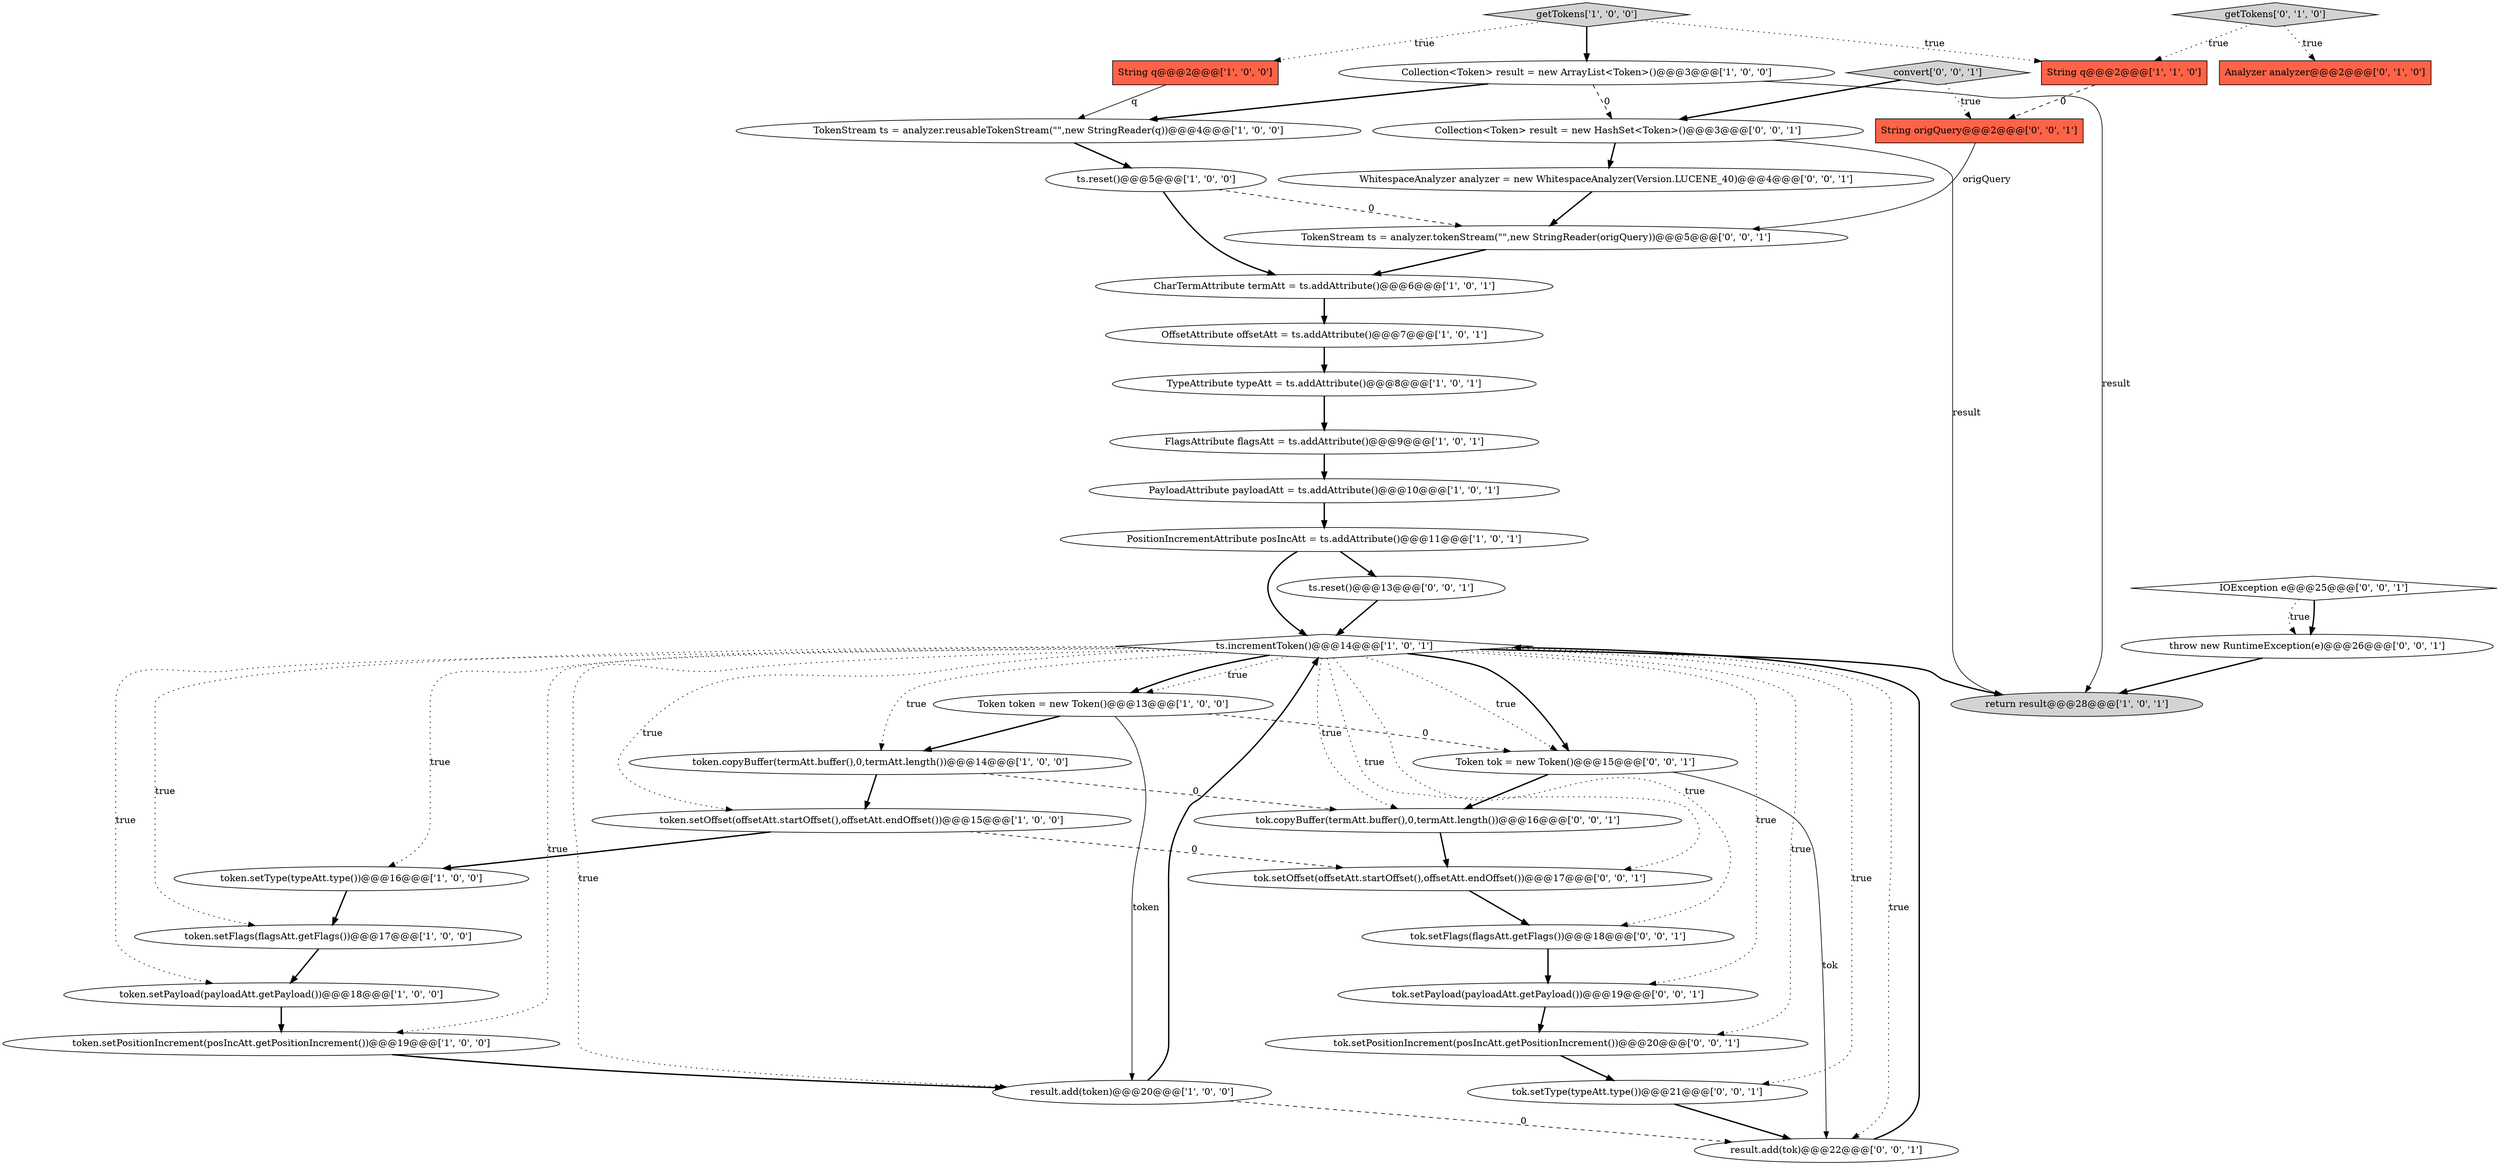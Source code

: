 digraph {
10 [style = filled, label = "TokenStream ts = analyzer.reusableTokenStream(\"\",new StringReader(q))@@@4@@@['1', '0', '0']", fillcolor = white, shape = ellipse image = "AAA0AAABBB1BBB"];
15 [style = filled, label = "token.setType(typeAtt.type())@@@16@@@['1', '0', '0']", fillcolor = white, shape = ellipse image = "AAA0AAABBB1BBB"];
36 [style = filled, label = "String origQuery@@@2@@@['0', '0', '1']", fillcolor = tomato, shape = box image = "AAA0AAABBB3BBB"];
11 [style = filled, label = "token.setPositionIncrement(posIncAtt.getPositionIncrement())@@@19@@@['1', '0', '0']", fillcolor = white, shape = ellipse image = "AAA0AAABBB1BBB"];
22 [style = filled, label = "Analyzer analyzer@@@2@@@['0', '1', '0']", fillcolor = tomato, shape = box image = "AAA0AAABBB2BBB"];
27 [style = filled, label = "tok.setPayload(payloadAtt.getPayload())@@@19@@@['0', '0', '1']", fillcolor = white, shape = ellipse image = "AAA0AAABBB3BBB"];
31 [style = filled, label = "ts.reset()@@@13@@@['0', '0', '1']", fillcolor = white, shape = ellipse image = "AAA0AAABBB3BBB"];
6 [style = filled, label = "result.add(token)@@@20@@@['1', '0', '0']", fillcolor = white, shape = ellipse image = "AAA0AAABBB1BBB"];
19 [style = filled, label = "token.setOffset(offsetAtt.startOffset(),offsetAtt.endOffset())@@@15@@@['1', '0', '0']", fillcolor = white, shape = ellipse image = "AAA0AAABBB1BBB"];
13 [style = filled, label = "getTokens['1', '0', '0']", fillcolor = lightgray, shape = diamond image = "AAA0AAABBB1BBB"];
37 [style = filled, label = "tok.setType(typeAtt.type())@@@21@@@['0', '0', '1']", fillcolor = white, shape = ellipse image = "AAA0AAABBB3BBB"];
12 [style = filled, label = "token.setPayload(payloadAtt.getPayload())@@@18@@@['1', '0', '0']", fillcolor = white, shape = ellipse image = "AAA0AAABBB1BBB"];
34 [style = filled, label = "Collection<Token> result = new HashSet<Token>()@@@3@@@['0', '0', '1']", fillcolor = white, shape = ellipse image = "AAA0AAABBB3BBB"];
38 [style = filled, label = "throw new RuntimeException(e)@@@26@@@['0', '0', '1']", fillcolor = white, shape = ellipse image = "AAA0AAABBB3BBB"];
16 [style = filled, label = "PositionIncrementAttribute posIncAtt = ts.addAttribute()@@@11@@@['1', '0', '1']", fillcolor = white, shape = ellipse image = "AAA0AAABBB1BBB"];
2 [style = filled, label = "token.setFlags(flagsAtt.getFlags())@@@17@@@['1', '0', '0']", fillcolor = white, shape = ellipse image = "AAA0AAABBB1BBB"];
24 [style = filled, label = "tok.setPositionIncrement(posIncAtt.getPositionIncrement())@@@20@@@['0', '0', '1']", fillcolor = white, shape = ellipse image = "AAA0AAABBB3BBB"];
30 [style = filled, label = "tok.setFlags(flagsAtt.getFlags())@@@18@@@['0', '0', '1']", fillcolor = white, shape = ellipse image = "AAA0AAABBB3BBB"];
3 [style = filled, label = "TypeAttribute typeAtt = ts.addAttribute()@@@8@@@['1', '0', '1']", fillcolor = white, shape = ellipse image = "AAA0AAABBB1BBB"];
17 [style = filled, label = "token.copyBuffer(termAtt.buffer(),0,termAtt.length())@@@14@@@['1', '0', '0']", fillcolor = white, shape = ellipse image = "AAA0AAABBB1BBB"];
21 [style = filled, label = "FlagsAttribute flagsAtt = ts.addAttribute()@@@9@@@['1', '0', '1']", fillcolor = white, shape = ellipse image = "AAA0AAABBB1BBB"];
28 [style = filled, label = "WhitespaceAnalyzer analyzer = new WhitespaceAnalyzer(Version.LUCENE_40)@@@4@@@['0', '0', '1']", fillcolor = white, shape = ellipse image = "AAA0AAABBB3BBB"];
9 [style = filled, label = "OffsetAttribute offsetAtt = ts.addAttribute()@@@7@@@['1', '0', '1']", fillcolor = white, shape = ellipse image = "AAA0AAABBB1BBB"];
5 [style = filled, label = "String q@@@2@@@['1', '1', '0']", fillcolor = tomato, shape = box image = "AAA0AAABBB1BBB"];
35 [style = filled, label = "Token tok = new Token()@@@15@@@['0', '0', '1']", fillcolor = white, shape = ellipse image = "AAA0AAABBB3BBB"];
18 [style = filled, label = "PayloadAttribute payloadAtt = ts.addAttribute()@@@10@@@['1', '0', '1']", fillcolor = white, shape = ellipse image = "AAA0AAABBB1BBB"];
23 [style = filled, label = "getTokens['0', '1', '0']", fillcolor = lightgray, shape = diamond image = "AAA0AAABBB2BBB"];
8 [style = filled, label = "CharTermAttribute termAtt = ts.addAttribute()@@@6@@@['1', '0', '1']", fillcolor = white, shape = ellipse image = "AAA0AAABBB1BBB"];
7 [style = filled, label = "return result@@@28@@@['1', '0', '1']", fillcolor = lightgray, shape = ellipse image = "AAA0AAABBB1BBB"];
14 [style = filled, label = "ts.incrementToken()@@@14@@@['1', '0', '1']", fillcolor = white, shape = diamond image = "AAA0AAABBB1BBB"];
39 [style = filled, label = "tok.setOffset(offsetAtt.startOffset(),offsetAtt.endOffset())@@@17@@@['0', '0', '1']", fillcolor = white, shape = ellipse image = "AAA0AAABBB3BBB"];
32 [style = filled, label = "IOException e@@@25@@@['0', '0', '1']", fillcolor = white, shape = diamond image = "AAA0AAABBB3BBB"];
4 [style = filled, label = "String q@@@2@@@['1', '0', '0']", fillcolor = tomato, shape = box image = "AAA0AAABBB1BBB"];
29 [style = filled, label = "TokenStream ts = analyzer.tokenStream(\"\",new StringReader(origQuery))@@@5@@@['0', '0', '1']", fillcolor = white, shape = ellipse image = "AAA0AAABBB3BBB"];
33 [style = filled, label = "result.add(tok)@@@22@@@['0', '0', '1']", fillcolor = white, shape = ellipse image = "AAA0AAABBB3BBB"];
1 [style = filled, label = "Token token = new Token()@@@13@@@['1', '0', '0']", fillcolor = white, shape = ellipse image = "AAA0AAABBB1BBB"];
25 [style = filled, label = "tok.copyBuffer(termAtt.buffer(),0,termAtt.length())@@@16@@@['0', '0', '1']", fillcolor = white, shape = ellipse image = "AAA0AAABBB3BBB"];
20 [style = filled, label = "Collection<Token> result = new ArrayList<Token>()@@@3@@@['1', '0', '0']", fillcolor = white, shape = ellipse image = "AAA0AAABBB1BBB"];
26 [style = filled, label = "convert['0', '0', '1']", fillcolor = lightgray, shape = diamond image = "AAA0AAABBB3BBB"];
0 [style = filled, label = "ts.reset()@@@5@@@['1', '0', '0']", fillcolor = white, shape = ellipse image = "AAA0AAABBB1BBB"];
24->37 [style = bold, label=""];
14->7 [style = bold, label=""];
32->38 [style = bold, label=""];
20->34 [style = dashed, label="0"];
8->9 [style = bold, label=""];
13->4 [style = dotted, label="true"];
29->8 [style = bold, label=""];
20->10 [style = bold, label=""];
34->28 [style = bold, label=""];
14->39 [style = dotted, label="true"];
14->35 [style = bold, label=""];
14->33 [style = dotted, label="true"];
0->29 [style = dashed, label="0"];
14->1 [style = dotted, label="true"];
36->29 [style = solid, label="origQuery"];
17->19 [style = bold, label=""];
14->35 [style = dotted, label="true"];
3->21 [style = bold, label=""];
9->3 [style = bold, label=""];
14->27 [style = dotted, label="true"];
34->7 [style = solid, label="result"];
19->15 [style = bold, label=""];
23->5 [style = dotted, label="true"];
37->33 [style = bold, label=""];
0->8 [style = bold, label=""];
11->6 [style = bold, label=""];
35->33 [style = solid, label="tok"];
14->12 [style = dotted, label="true"];
14->30 [style = dotted, label="true"];
15->2 [style = bold, label=""];
14->6 [style = dotted, label="true"];
14->1 [style = bold, label=""];
30->27 [style = bold, label=""];
25->39 [style = bold, label=""];
27->24 [style = bold, label=""];
23->22 [style = dotted, label="true"];
6->14 [style = bold, label=""];
38->7 [style = bold, label=""];
14->15 [style = dotted, label="true"];
14->25 [style = dotted, label="true"];
21->18 [style = bold, label=""];
26->34 [style = bold, label=""];
16->14 [style = bold, label=""];
1->17 [style = bold, label=""];
18->16 [style = bold, label=""];
14->2 [style = dotted, label="true"];
14->24 [style = dotted, label="true"];
16->31 [style = bold, label=""];
33->14 [style = bold, label=""];
4->10 [style = solid, label="q"];
28->29 [style = bold, label=""];
35->25 [style = bold, label=""];
14->19 [style = dotted, label="true"];
12->11 [style = bold, label=""];
19->39 [style = dashed, label="0"];
13->5 [style = dotted, label="true"];
14->37 [style = dotted, label="true"];
5->36 [style = dashed, label="0"];
13->20 [style = bold, label=""];
14->11 [style = dotted, label="true"];
1->35 [style = dashed, label="0"];
1->6 [style = solid, label="token"];
32->38 [style = dotted, label="true"];
39->30 [style = bold, label=""];
26->36 [style = dotted, label="true"];
31->14 [style = bold, label=""];
17->25 [style = dashed, label="0"];
10->0 [style = bold, label=""];
2->12 [style = bold, label=""];
20->7 [style = solid, label="result"];
6->33 [style = dashed, label="0"];
14->17 [style = dotted, label="true"];
}
